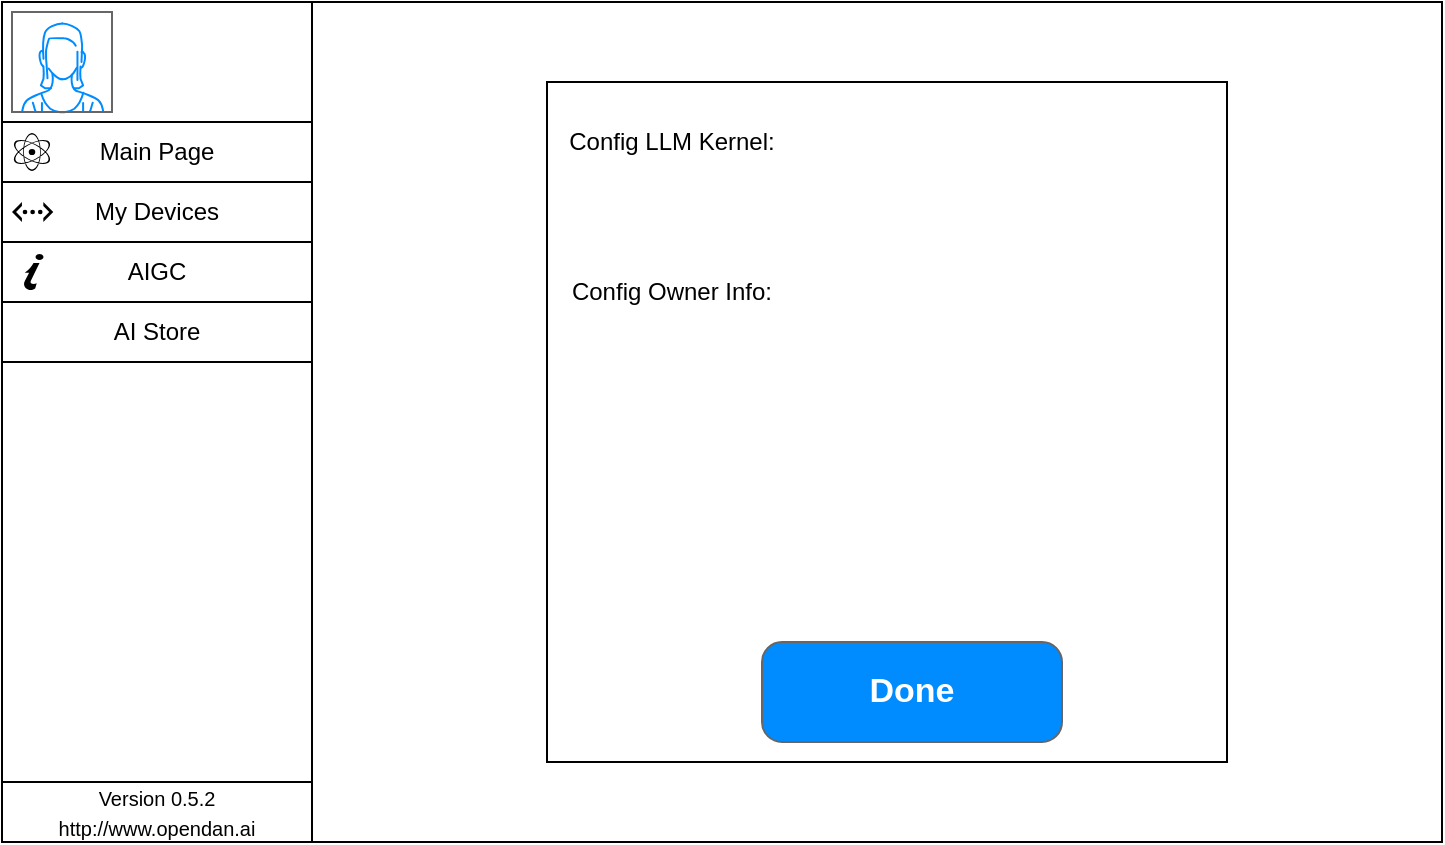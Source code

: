 <mxfile version="22.0.2" type="device" pages="5">
  <diagram name="Init" id="eZ0Fsh2vPRb0vo3J8o-a">
    <mxGraphModel dx="2286" dy="1168" grid="1" gridSize="10" guides="1" tooltips="1" connect="1" arrows="1" fold="1" page="1" pageScale="1" pageWidth="850" pageHeight="1100" math="0" shadow="0">
      <root>
        <mxCell id="0" />
        <mxCell id="1" parent="0" />
        <mxCell id="IzO59fDZ9m1edTcSyALi-11" value="" style="rounded=0;whiteSpace=wrap;html=1;" parent="1" vertex="1">
          <mxGeometry x="40" y="90" width="155" height="60" as="geometry" />
        </mxCell>
        <mxCell id="IzO59fDZ9m1edTcSyALi-9" value="" style="verticalLabelPosition=bottom;shadow=0;dashed=0;align=center;html=1;verticalAlign=top;strokeWidth=1;shape=mxgraph.mockup.containers.userFemale;strokeColor=#666666;strokeColor2=#008cff;" parent="1" vertex="1">
          <mxGeometry x="45" y="95" width="50" height="50" as="geometry" />
        </mxCell>
        <mxCell id="IzO59fDZ9m1edTcSyALi-12" value="Main Page" style="rounded=0;whiteSpace=wrap;html=1;" parent="1" vertex="1">
          <mxGeometry x="40" y="150" width="155" height="30" as="geometry" />
        </mxCell>
        <mxCell id="IzO59fDZ9m1edTcSyALi-13" value="AIGC" style="rounded=0;whiteSpace=wrap;html=1;" parent="1" vertex="1">
          <mxGeometry x="40" y="210" width="155" height="30" as="geometry" />
        </mxCell>
        <mxCell id="IzO59fDZ9m1edTcSyALi-20" value="" style="verticalLabelPosition=bottom;verticalAlign=top;html=1;shape=mxgraph.basic.rect;fillColor2=none;strokeWidth=1;size=20;indent=5;" parent="1" vertex="1">
          <mxGeometry x="195" y="90" width="565" height="420" as="geometry" />
        </mxCell>
        <mxCell id="IzO59fDZ9m1edTcSyALi-21" value="My Devices" style="rounded=0;whiteSpace=wrap;html=1;" parent="1" vertex="1">
          <mxGeometry x="40" y="180" width="155" height="30" as="geometry" />
        </mxCell>
        <mxCell id="IzO59fDZ9m1edTcSyALi-22" value="" style="whiteSpace=wrap;html=1;aspect=fixed;" parent="1" vertex="1">
          <mxGeometry x="312.5" y="130" width="340" height="340" as="geometry" />
        </mxCell>
        <mxCell id="IzO59fDZ9m1edTcSyALi-23" value="Config LLM Kernel:" style="text;html=1;strokeColor=none;fillColor=none;align=center;verticalAlign=middle;whiteSpace=wrap;rounded=0;" parent="1" vertex="1">
          <mxGeometry x="320" y="145" width="110" height="30" as="geometry" />
        </mxCell>
        <mxCell id="IzO59fDZ9m1edTcSyALi-24" value="Config Owner Info:" style="text;html=1;strokeColor=none;fillColor=none;align=center;verticalAlign=middle;whiteSpace=wrap;rounded=0;" parent="1" vertex="1">
          <mxGeometry x="320" y="220" width="110" height="30" as="geometry" />
        </mxCell>
        <mxCell id="IzO59fDZ9m1edTcSyALi-25" value="Done" style="strokeWidth=1;shadow=0;dashed=0;align=center;html=1;shape=mxgraph.mockup.buttons.button;strokeColor=#666666;fontColor=#ffffff;mainText=;buttonStyle=round;fontSize=17;fontStyle=1;fillColor=#008cff;whiteSpace=wrap;" parent="1" vertex="1">
          <mxGeometry x="420" y="410" width="150" height="50" as="geometry" />
        </mxCell>
        <mxCell id="IzO59fDZ9m1edTcSyALi-26" value="" style="rounded=0;whiteSpace=wrap;html=1;" parent="1" vertex="1">
          <mxGeometry x="40" y="240" width="155" height="270" as="geometry" />
        </mxCell>
        <mxCell id="IzO59fDZ9m1edTcSyALi-27" value="&lt;font style=&quot;font-size: 10px;&quot;&gt;Version 0.5.2&lt;br&gt;http://www.opendan.ai&lt;/font&gt;" style="rounded=0;whiteSpace=wrap;html=1;" parent="1" vertex="1">
          <mxGeometry x="40" y="480" width="155" height="30" as="geometry" />
        </mxCell>
        <mxCell id="IzO59fDZ9m1edTcSyALi-28" value="" style="shape=mxgraph.signs.science.nuclear_2;html=1;pointerEvents=1;fillColor=#000000;strokeColor=none;verticalLabelPosition=bottom;verticalAlign=top;align=center;sketch=0;" parent="1" vertex="1">
          <mxGeometry x="45" y="155.5" width="20" height="19" as="geometry" />
        </mxCell>
        <mxCell id="IzO59fDZ9m1edTcSyALi-31" value="" style="shape=mxgraph.signs.tech.ethernet;html=1;pointerEvents=1;fillColor=#000000;strokeColor=none;verticalLabelPosition=bottom;verticalAlign=top;align=center;sketch=0;" parent="1" vertex="1">
          <mxGeometry x="45" y="190" width="20.63" height="10" as="geometry" />
        </mxCell>
        <mxCell id="IzO59fDZ9m1edTcSyALi-32" value="" style="shape=mxgraph.signs.travel.information_2;html=1;pointerEvents=1;fillColor=#000000;strokeColor=none;verticalLabelPosition=bottom;verticalAlign=top;align=center;sketch=0;" parent="1" vertex="1">
          <mxGeometry x="49.9" y="216" width="10.84" height="18" as="geometry" />
        </mxCell>
        <mxCell id="l8k4_rfZMrNWla8Lv80Y-1" value="AI Store" style="rounded=0;whiteSpace=wrap;html=1;" vertex="1" parent="1">
          <mxGeometry x="40" y="240" width="155" height="30" as="geometry" />
        </mxCell>
      </root>
    </mxGraphModel>
  </diagram>
  <diagram id="EX4l-TP_pYMqB1o-9Pjg" name="MainPage">
    <mxGraphModel dx="1577" dy="806" grid="1" gridSize="10" guides="1" tooltips="1" connect="1" arrows="1" fold="1" page="1" pageScale="1" pageWidth="850" pageHeight="1100" math="0" shadow="0">
      <root>
        <mxCell id="0" />
        <mxCell id="1" parent="0" />
        <mxCell id="A7pxehO7BnMPWpYIlLSW-1" value="" style="verticalLabelPosition=bottom;verticalAlign=top;html=1;shape=mxgraph.basic.rect;fillColor2=none;strokeWidth=1;size=20;indent=5;" vertex="1" parent="1">
          <mxGeometry x="97.5" y="66" width="565" height="580" as="geometry" />
        </mxCell>
        <mxCell id="A7pxehO7BnMPWpYIlLSW-3" value="" style="whiteSpace=wrap;html=1;aspect=fixed;" vertex="1" parent="1">
          <mxGeometry x="127.5" y="231" width="80" height="80" as="geometry" />
        </mxCell>
        <mxCell id="A7pxehO7BnMPWpYIlLSW-2" value="" style="ellipse;whiteSpace=wrap;html=1;aspect=fixed;" vertex="1" parent="1">
          <mxGeometry x="142.5" y="201" width="50" height="50" as="geometry" />
        </mxCell>
        <mxCell id="A7pxehO7BnMPWpYIlLSW-4" value="" style="whiteSpace=wrap;html=1;aspect=fixed;" vertex="1" parent="1">
          <mxGeometry x="227.5" y="231" width="80" height="80" as="geometry" />
        </mxCell>
        <mxCell id="A7pxehO7BnMPWpYIlLSW-5" value="" style="ellipse;whiteSpace=wrap;html=1;aspect=fixed;" vertex="1" parent="1">
          <mxGeometry x="242.5" y="201" width="50" height="50" as="geometry" />
        </mxCell>
        <mxCell id="A7pxehO7BnMPWpYIlLSW-6" value="" style="whiteSpace=wrap;html=1;aspect=fixed;" vertex="1" parent="1">
          <mxGeometry x="327.5" y="231" width="80" height="80" as="geometry" />
        </mxCell>
        <mxCell id="A7pxehO7BnMPWpYIlLSW-7" value="" style="ellipse;whiteSpace=wrap;html=1;aspect=fixed;" vertex="1" parent="1">
          <mxGeometry x="342.5" y="201" width="50" height="50" as="geometry" />
        </mxCell>
        <mxCell id="A7pxehO7BnMPWpYIlLSW-8" value="" style="whiteSpace=wrap;html=1;aspect=fixed;" vertex="1" parent="1">
          <mxGeometry x="422.5" y="231" width="80" height="80" as="geometry" />
        </mxCell>
        <mxCell id="A7pxehO7BnMPWpYIlLSW-9" value="" style="ellipse;whiteSpace=wrap;html=1;aspect=fixed;" vertex="1" parent="1">
          <mxGeometry x="437.5" y="201" width="50" height="50" as="geometry" />
        </mxCell>
        <mxCell id="A7pxehO7BnMPWpYIlLSW-10" value="" style="whiteSpace=wrap;html=1;aspect=fixed;" vertex="1" parent="1">
          <mxGeometry x="517.5" y="231" width="80" height="80" as="geometry" />
        </mxCell>
        <mxCell id="A7pxehO7BnMPWpYIlLSW-11" value="" style="ellipse;whiteSpace=wrap;html=1;aspect=fixed;" vertex="1" parent="1">
          <mxGeometry x="532.5" y="201" width="50" height="50" as="geometry" />
        </mxCell>
        <mxCell id="A7pxehO7BnMPWpYIlLSW-12" value="My Agents:" style="text;html=1;strokeColor=none;fillColor=none;align=center;verticalAlign=middle;whiteSpace=wrap;rounded=0;" vertex="1" parent="1">
          <mxGeometry x="117.5" y="171" width="70" height="30" as="geometry" />
        </mxCell>
        <mxCell id="A7pxehO7BnMPWpYIlLSW-17" value="" style="verticalLabelPosition=bottom;verticalAlign=top;html=1;shadow=0;dashed=0;strokeWidth=1;shape=mxgraph.android.quickscroll3;dy=0.5;fillColor=#33b5e5;strokeColor=#66D5F5;rotation=90;" vertex="1" parent="1">
          <mxGeometry x="380.5" y="66" width="6" height="520" as="geometry" />
        </mxCell>
        <mxCell id="A7pxehO7BnMPWpYIlLSW-19" value="" style="shape=cross;whiteSpace=wrap;html=1;" vertex="1" parent="1">
          <mxGeometry x="610.5" y="175" width="20" height="20" as="geometry" />
        </mxCell>
        <mxCell id="A7pxehO7BnMPWpYIlLSW-20" value="System Stauts" style="rounded=1;whiteSpace=wrap;html=1;" vertex="1" parent="1">
          <mxGeometry x="120" y="80" width="520" height="80" as="geometry" />
        </mxCell>
        <mxCell id="38aqMLvnZxr78S6UhFXi-2" value="" style="rounded=1;whiteSpace=wrap;html=1;" vertex="1" parent="1">
          <mxGeometry x="127.5" y="740" width="497" height="240" as="geometry" />
        </mxCell>
        <mxCell id="38aqMLvnZxr78S6UhFXi-3" value="Agent Detials:" style="text;html=1;strokeColor=none;fillColor=none;align=center;verticalAlign=middle;whiteSpace=wrap;rounded=0;" vertex="1" parent="1">
          <mxGeometry x="298.5" y="750" width="139" height="30" as="geometry" />
        </mxCell>
        <mxCell id="38aqMLvnZxr78S6UhFXi-4" value="My Knowledge Base:" style="text;html=1;strokeColor=none;fillColor=none;align=center;verticalAlign=middle;whiteSpace=wrap;rounded=0;" vertex="1" parent="1">
          <mxGeometry x="117.5" y="330" width="132.5" height="30" as="geometry" />
        </mxCell>
        <mxCell id="38aqMLvnZxr78S6UhFXi-6" value="Logs/Command Line" style="text;html=1;strokeColor=none;fillColor=none;align=center;verticalAlign=middle;whiteSpace=wrap;rounded=0;" vertex="1" parent="1">
          <mxGeometry x="117.5" y="570" width="122.5" height="30" as="geometry" />
        </mxCell>
      </root>
    </mxGraphModel>
  </diagram>
  <diagram id="x4dUm2vkSZsrNgmtw8U3" name="Devices">
    <mxGraphModel dx="2286" dy="1168" grid="1" gridSize="10" guides="1" tooltips="1" connect="1" arrows="1" fold="1" page="1" pageScale="1" pageWidth="850" pageHeight="1100" math="0" shadow="0">
      <root>
        <mxCell id="0" />
        <mxCell id="1" parent="0" />
        <mxCell id="nG_j26PwBAeOLUIgazIM-1" value="" style="verticalLabelPosition=bottom;verticalAlign=top;html=1;shape=mxgraph.basic.rect;fillColor2=none;strokeWidth=1;size=20;indent=5;" vertex="1" parent="1">
          <mxGeometry x="130" y="80" width="565" height="580" as="geometry" />
        </mxCell>
      </root>
    </mxGraphModel>
  </diagram>
  <diagram id="5KzlG5ec7zi2r4DX32yK" name="AIGC">
    <mxGraphModel dx="2286" dy="1168" grid="1" gridSize="10" guides="1" tooltips="1" connect="1" arrows="1" fold="1" page="1" pageScale="1" pageWidth="850" pageHeight="1100" math="0" shadow="0">
      <root>
        <mxCell id="0" />
        <mxCell id="1" parent="0" />
      </root>
    </mxGraphModel>
  </diagram>
  <diagram id="qqyI6l9TxLyHAeHWymlS" name="AI Store">
    <mxGraphModel dx="2286" dy="1168" grid="1" gridSize="10" guides="1" tooltips="1" connect="1" arrows="1" fold="1" page="1" pageScale="1" pageWidth="850" pageHeight="1100" math="0" shadow="0">
      <root>
        <mxCell id="0" />
        <mxCell id="1" parent="0" />
      </root>
    </mxGraphModel>
  </diagram>
</mxfile>
